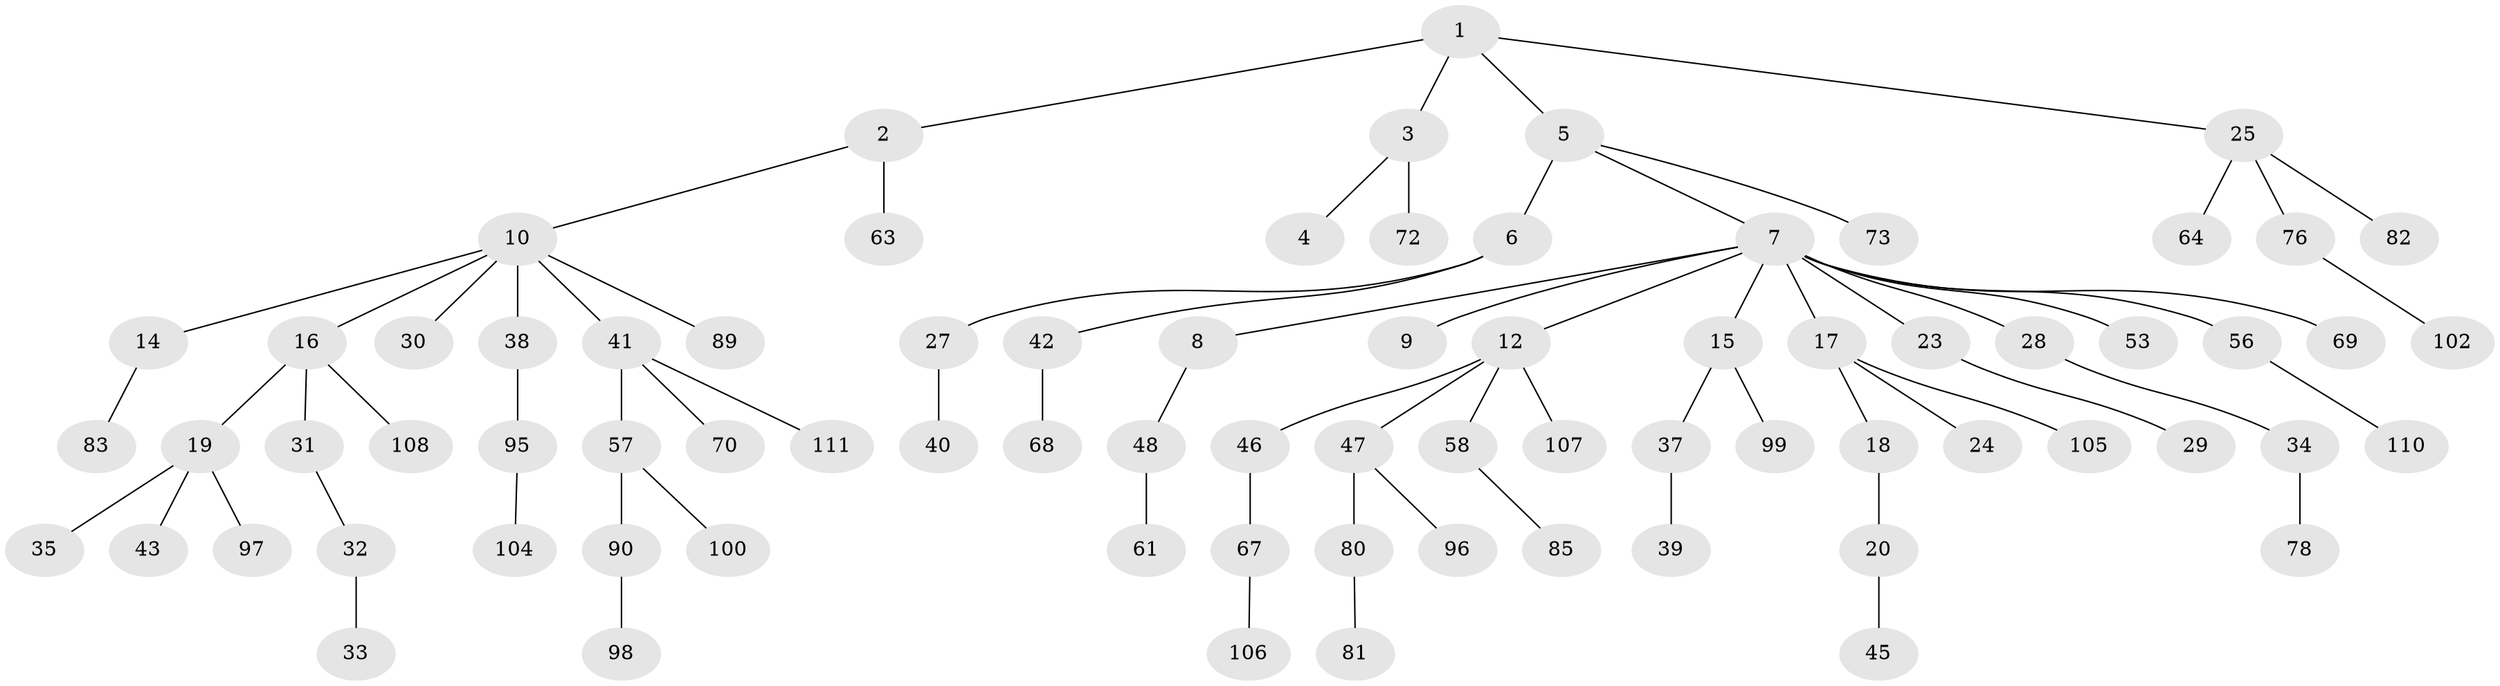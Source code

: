 // original degree distribution, {5: 0.05405405405405406, 3: 0.14414414414414414, 1: 0.5045045045045045, 4: 0.04504504504504504, 8: 0.009009009009009009, 2: 0.23423423423423423, 6: 0.009009009009009009}
// Generated by graph-tools (version 1.1) at 2025/42/03/06/25 10:42:02]
// undirected, 77 vertices, 76 edges
graph export_dot {
graph [start="1"]
  node [color=gray90,style=filled];
  1 [super="+87"];
  2;
  3 [super="+65"];
  4;
  5 [super="+36"];
  6 [super="+54"];
  7 [super="+13"];
  8;
  9;
  10 [super="+11"];
  12 [super="+21"];
  14;
  15 [super="+60"];
  16 [super="+94"];
  17 [super="+22"];
  18 [super="+59"];
  19 [super="+26"];
  20;
  23 [super="+44"];
  24;
  25 [super="+103"];
  27;
  28 [super="+93"];
  29 [super="+52"];
  30 [super="+74"];
  31 [super="+109"];
  32;
  33;
  34 [super="+77"];
  35;
  37 [super="+50"];
  38 [super="+49"];
  39;
  40;
  41 [super="+66"];
  42 [super="+88"];
  43 [super="+101"];
  45 [super="+62"];
  46;
  47 [super="+51"];
  48 [super="+55"];
  53;
  56 [super="+79"];
  57 [super="+71"];
  58 [super="+75"];
  61;
  63;
  64;
  67 [super="+91"];
  68;
  69;
  70;
  72;
  73;
  76 [super="+86"];
  78;
  80 [super="+84"];
  81;
  82;
  83;
  85;
  89 [super="+92"];
  90;
  95;
  96;
  97;
  98;
  99;
  100;
  102;
  104;
  105;
  106;
  107;
  108;
  110;
  111;
  1 -- 2;
  1 -- 3;
  1 -- 5;
  1 -- 25;
  2 -- 10;
  2 -- 63;
  3 -- 4;
  3 -- 72;
  5 -- 6;
  5 -- 7;
  5 -- 73;
  6 -- 27;
  6 -- 42;
  7 -- 8;
  7 -- 9;
  7 -- 12;
  7 -- 23;
  7 -- 28;
  7 -- 53;
  7 -- 17;
  7 -- 69;
  7 -- 56;
  7 -- 15;
  8 -- 48;
  10 -- 14;
  10 -- 16;
  10 -- 89;
  10 -- 38;
  10 -- 41;
  10 -- 30;
  12 -- 46;
  12 -- 58;
  12 -- 107;
  12 -- 47;
  14 -- 83;
  15 -- 37;
  15 -- 99;
  16 -- 19;
  16 -- 31;
  16 -- 108;
  17 -- 18;
  17 -- 24;
  17 -- 105;
  18 -- 20;
  19 -- 43;
  19 -- 35;
  19 -- 97;
  20 -- 45;
  23 -- 29;
  25 -- 64;
  25 -- 76;
  25 -- 82;
  27 -- 40;
  28 -- 34;
  31 -- 32;
  32 -- 33;
  34 -- 78;
  37 -- 39;
  38 -- 95;
  41 -- 57;
  41 -- 70;
  41 -- 111;
  42 -- 68;
  46 -- 67;
  47 -- 80;
  47 -- 96;
  48 -- 61;
  56 -- 110;
  57 -- 90;
  57 -- 100;
  58 -- 85;
  67 -- 106;
  76 -- 102;
  80 -- 81;
  90 -- 98;
  95 -- 104;
}
